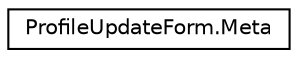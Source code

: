 digraph "Graphical Class Hierarchy"
{
 // LATEX_PDF_SIZE
  edge [fontname="Helvetica",fontsize="10",labelfontname="Helvetica",labelfontsize="10"];
  node [fontname="Helvetica",fontsize="10",shape=record];
  rankdir="LR";
  Node0 [label="ProfileUpdateForm.Meta",height=0.2,width=0.4,color="black", fillcolor="white", style="filled",URL="$classusers_1_1forms_1_1ProfileUpdateForm_1_1Meta.html",tooltip=" "];
}

